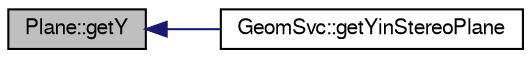 digraph "Plane::getY"
{
  bgcolor="transparent";
  edge [fontname="FreeSans",fontsize="10",labelfontname="FreeSans",labelfontsize="10"];
  node [fontname="FreeSans",fontsize="10",shape=record];
  rankdir="LR";
  Node1 [label="Plane::getY",height=0.2,width=0.4,color="black", fillcolor="grey75", style="filled" fontcolor="black"];
  Node1 -> Node2 [dir="back",color="midnightblue",fontsize="10",style="solid",fontname="FreeSans"];
  Node2 [label="GeomSvc::getYinStereoPlane",height=0.2,width=0.4,color="black",URL="$d0/da0/classGeomSvc.html#a3f48a7e37451fccb9d11e46b5299481f",tooltip="Convert the stereo hits to Y value. "];
}
